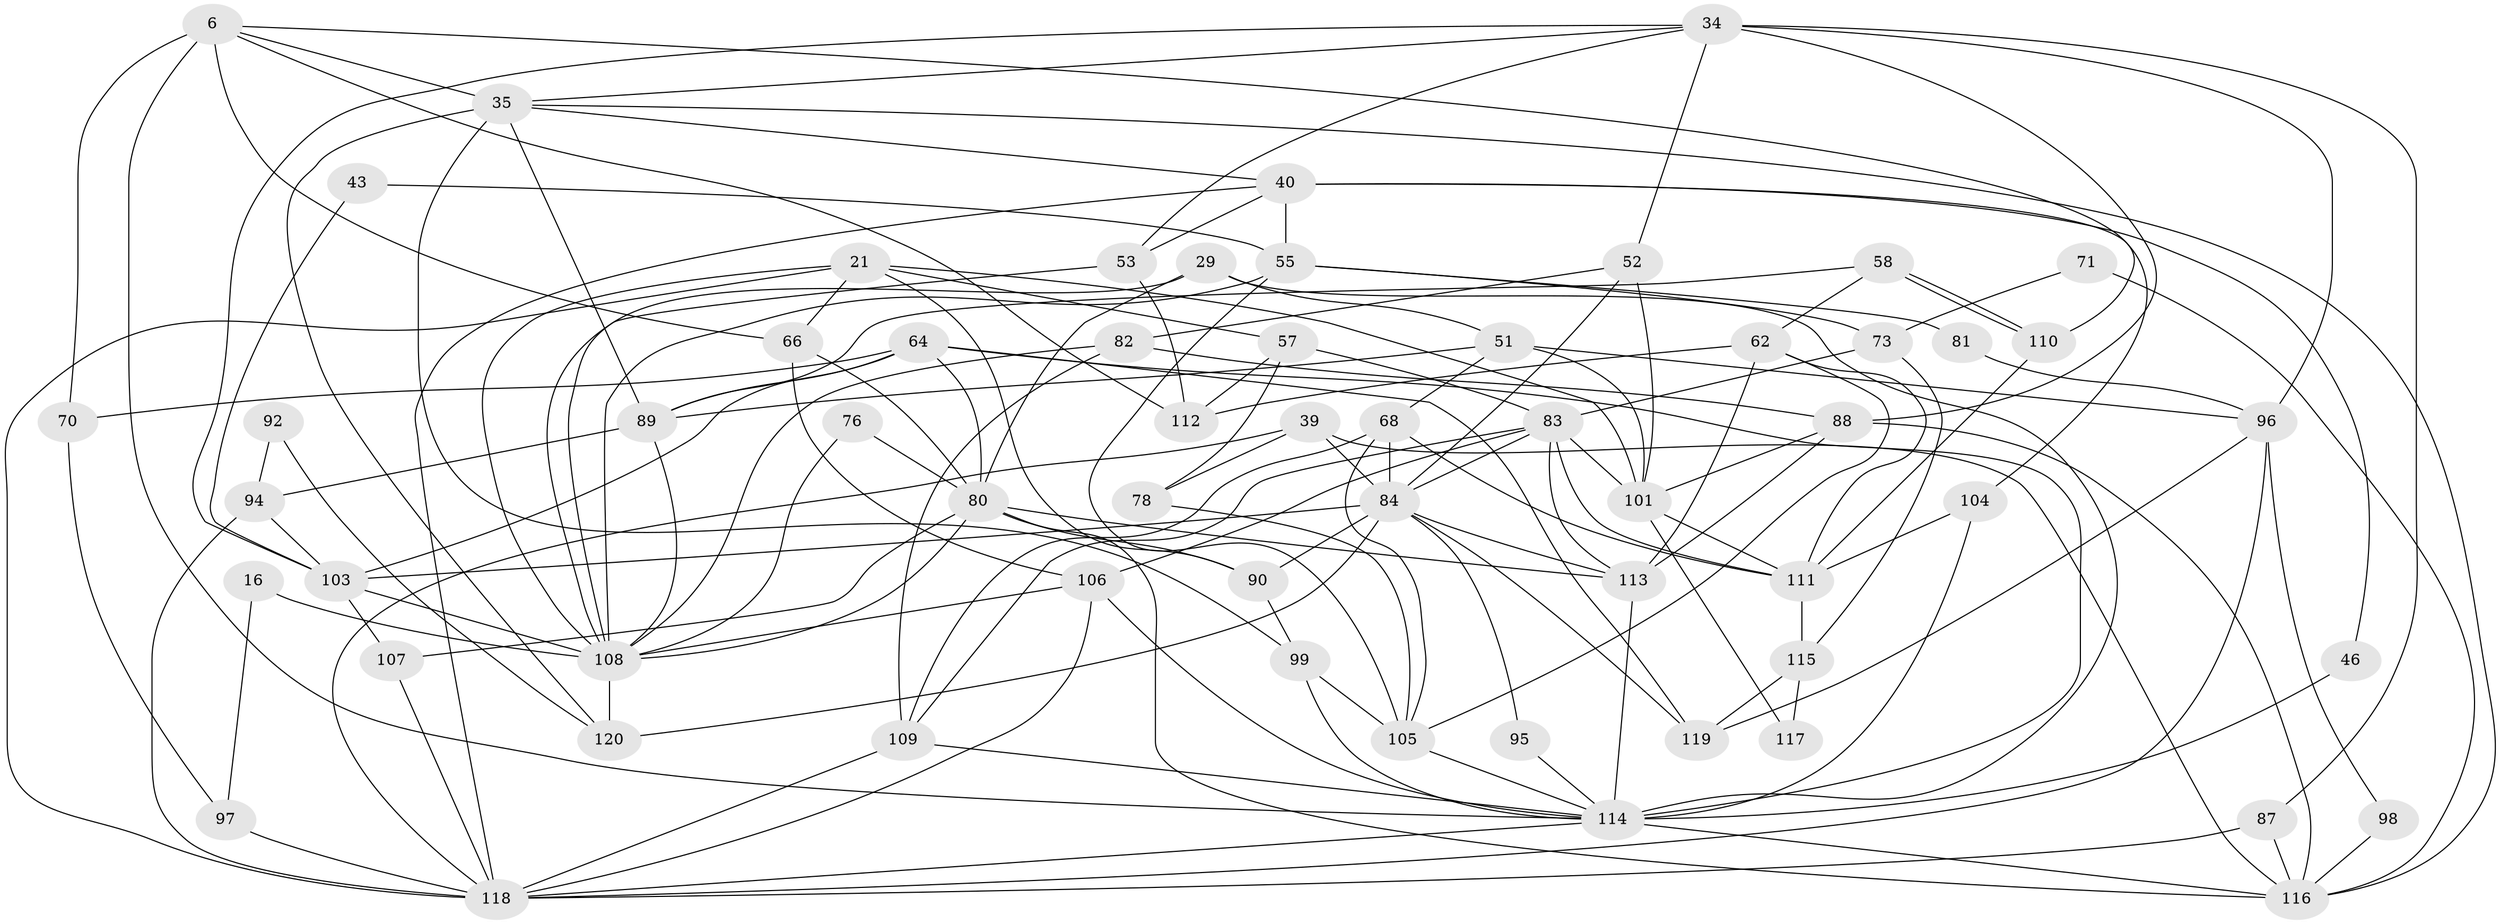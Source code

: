 // original degree distribution, {6: 0.058333333333333334, 5: 0.18333333333333332, 3: 0.225, 2: 0.15, 7: 0.025, 4: 0.325, 8: 0.016666666666666666, 9: 0.016666666666666666}
// Generated by graph-tools (version 1.1) at 2025/51/03/09/25 04:51:18]
// undirected, 60 vertices, 148 edges
graph export_dot {
graph [start="1"]
  node [color=gray90,style=filled];
  6;
  16;
  21;
  29 [super="+9"];
  34 [super="+24"];
  35 [super="+14+22"];
  39 [super="+5"];
  40 [super="+8+17"];
  43;
  46;
  51 [super="+15"];
  52;
  53;
  55 [super="+23"];
  57 [super="+12"];
  58;
  62 [super="+25"];
  64 [super="+11"];
  66 [super="+19"];
  68;
  70;
  71;
  73;
  76;
  78;
  80 [super="+63+56"];
  81;
  82;
  83 [super="+79+77"];
  84 [super="+42+44+65"];
  87 [super="+75"];
  88 [super="+54"];
  89 [super="+74"];
  90;
  92;
  94;
  95;
  96 [super="+37"];
  97;
  98;
  99 [super="+60"];
  101 [super="+86"];
  103 [super="+1"];
  104;
  105 [super="+69"];
  106 [super="+13"];
  107 [super="+32"];
  108 [super="+45+36"];
  109 [super="+93"];
  110;
  111 [super="+41+67+91"];
  112 [super="+100"];
  113 [super="+85"];
  114 [super="+27+50+28+59"];
  115;
  116 [super="+72"];
  117;
  118 [super="+61+47+102"];
  119;
  120 [super="+30"];
  6 -- 66 [weight=2];
  6 -- 70;
  6 -- 110;
  6 -- 112;
  6 -- 35;
  6 -- 114;
  16 -- 97;
  16 -- 108;
  21 -- 108 [weight=2];
  21 -- 57 [weight=2];
  21 -- 66;
  21 -- 90;
  21 -- 101;
  21 -- 118;
  29 -- 80;
  29 -- 108;
  29 -- 51;
  29 -- 114 [weight=2];
  34 -- 103 [weight=2];
  34 -- 53;
  34 -- 35;
  34 -- 52;
  34 -- 88;
  34 -- 96;
  34 -- 87;
  35 -- 40;
  35 -- 120;
  35 -- 99;
  35 -- 89 [weight=2];
  35 -- 116;
  39 -- 78;
  39 -- 118 [weight=2];
  39 -- 116;
  39 -- 84;
  40 -- 104 [weight=2];
  40 -- 55;
  40 -- 46;
  40 -- 53;
  40 -- 118;
  43 -- 55 [weight=2];
  43 -- 103;
  46 -- 114;
  51 -- 68;
  51 -- 96 [weight=2];
  51 -- 89;
  51 -- 101;
  52 -- 82;
  52 -- 101;
  52 -- 84;
  53 -- 108;
  53 -- 112;
  55 -- 73;
  55 -- 108 [weight=2];
  55 -- 81;
  55 -- 105;
  57 -- 112 [weight=2];
  57 -- 78;
  57 -- 83;
  58 -- 62;
  58 -- 110;
  58 -- 110;
  58 -- 89;
  62 -- 105;
  62 -- 112;
  62 -- 113;
  62 -- 111;
  64 -- 70;
  64 -- 80 [weight=3];
  64 -- 89 [weight=2];
  64 -- 103;
  64 -- 119;
  64 -- 114 [weight=2];
  66 -- 106;
  66 -- 80 [weight=2];
  68 -- 109;
  68 -- 105;
  68 -- 84;
  68 -- 111;
  70 -- 97;
  71 -- 73;
  71 -- 116;
  73 -- 115;
  73 -- 83;
  76 -- 80;
  76 -- 108;
  78 -- 105;
  80 -- 116;
  80 -- 90 [weight=2];
  80 -- 107;
  80 -- 108;
  80 -- 113;
  81 -- 96;
  82 -- 108;
  82 -- 109;
  82 -- 88;
  83 -- 113 [weight=2];
  83 -- 106;
  83 -- 109;
  83 -- 111 [weight=2];
  83 -- 84;
  83 -- 101;
  84 -- 90;
  84 -- 119;
  84 -- 103 [weight=2];
  84 -- 120;
  84 -- 95;
  84 -- 113;
  87 -- 116;
  87 -- 118;
  88 -- 113;
  88 -- 116;
  88 -- 101;
  89 -- 94;
  89 -- 108;
  90 -- 99;
  92 -- 94;
  92 -- 120;
  94 -- 103;
  94 -- 118;
  95 -- 114;
  96 -- 119;
  96 -- 98;
  96 -- 118;
  97 -- 118 [weight=2];
  98 -- 116;
  99 -- 105 [weight=2];
  99 -- 114 [weight=2];
  101 -- 111;
  101 -- 117;
  103 -- 107;
  103 -- 108 [weight=2];
  104 -- 114 [weight=2];
  104 -- 111 [weight=2];
  105 -- 114;
  106 -- 108;
  106 -- 114;
  106 -- 118;
  107 -- 118;
  108 -- 120 [weight=2];
  109 -- 114;
  109 -- 118 [weight=3];
  110 -- 111;
  111 -- 115;
  113 -- 114;
  114 -- 116;
  114 -- 118;
  115 -- 119;
  115 -- 117;
}
